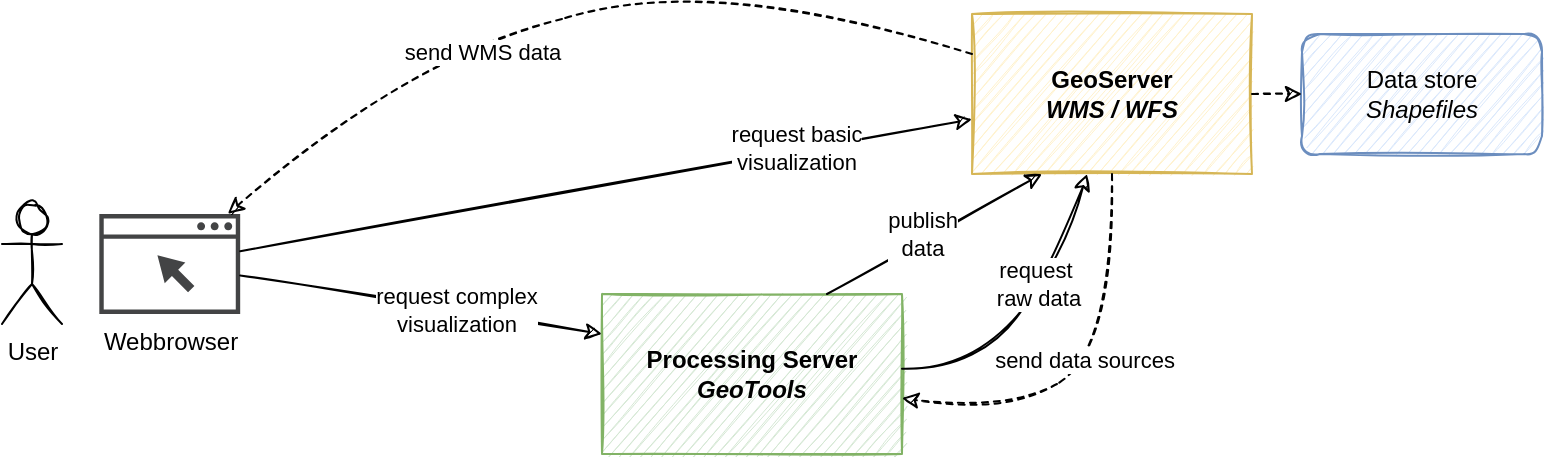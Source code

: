 <mxfile version="15.5.5" type="device" pages="2"><diagram id="0dMP1I-xlTqSthNL8A89" name="Architecture"><mxGraphModel dx="1185" dy="662" grid="1" gridSize="10" guides="1" tooltips="1" connect="1" arrows="1" fold="1" page="1" pageScale="1" pageWidth="1169" pageHeight="827" math="0" shadow="0"><root><mxCell id="0"/><mxCell id="1" parent="0"/><mxCell id="lEQznhu-WWwD6MW_zqEb-1" value="User" style="shape=umlActor;verticalLabelPosition=bottom;verticalAlign=top;html=1;outlineConnect=0;sketch=1;" parent="1" vertex="1"><mxGeometry x="30" y="325" width="30" height="60" as="geometry"/></mxCell><mxCell id="lEQznhu-WWwD6MW_zqEb-2" value="Webbrowser" style="sketch=0;pointerEvents=1;shadow=0;dashed=0;html=1;strokeColor=none;fillColor=#434445;aspect=fixed;labelPosition=center;verticalLabelPosition=bottom;verticalAlign=top;align=center;outlineConnect=0;shape=mxgraph.vvd.web_browser;" parent="1" vertex="1"><mxGeometry x="78.66" y="330" width="70.43" height="50" as="geometry"/></mxCell><mxCell id="lEQznhu-WWwD6MW_zqEb-3" value="&lt;b&gt;GeoServer&lt;br&gt;&lt;i&gt;WMS / WFS&lt;/i&gt;&lt;/b&gt;" style="rounded=0;whiteSpace=wrap;html=1;sketch=1;fillColor=#fff2cc;strokeColor=#d6b656;" parent="1" vertex="1"><mxGeometry x="515" y="230" width="140" height="80" as="geometry"/></mxCell><mxCell id="lEQznhu-WWwD6MW_zqEb-4" value="Data store&lt;br&gt;&lt;i&gt;Shapefiles&lt;/i&gt;" style="rounded=1;whiteSpace=wrap;html=1;sketch=1;fillColor=#dae8fc;strokeColor=#6c8ebf;" parent="1" vertex="1"><mxGeometry x="680" y="240" width="120" height="60" as="geometry"/></mxCell><mxCell id="lEQznhu-WWwD6MW_zqEb-5" value="&lt;b&gt;Processing Server&lt;br&gt;&lt;/b&gt;&lt;div&gt;&lt;b&gt;&lt;i&gt;GeoTools&lt;/i&gt;&lt;/b&gt;&lt;/div&gt;" style="rounded=0;whiteSpace=wrap;html=1;sketch=1;fillColor=#d5e8d4;strokeColor=#82b366;" parent="1" vertex="1"><mxGeometry x="330" y="370" width="150" height="80" as="geometry"/></mxCell><mxCell id="lEQznhu-WWwD6MW_zqEb-6" value="" style="endArrow=classic;html=1;rounded=0;sketch=1;" parent="1" source="lEQznhu-WWwD6MW_zqEb-2" target="lEQznhu-WWwD6MW_zqEb-3" edge="1"><mxGeometry width="50" height="50" relative="1" as="geometry"><mxPoint x="440" y="480" as="sourcePoint"/><mxPoint x="490" y="430" as="targetPoint"/></mxGeometry></mxCell><mxCell id="lEQznhu-WWwD6MW_zqEb-7" value="request basic&lt;br&gt;visualization" style="edgeLabel;html=1;align=center;verticalAlign=middle;resizable=0;points=[];" parent="lEQznhu-WWwD6MW_zqEb-6" vertex="1" connectable="0"><mxGeometry x="0.519" y="2" relative="1" as="geometry"><mxPoint as="offset"/></mxGeometry></mxCell><mxCell id="lEQznhu-WWwD6MW_zqEb-8" value="" style="curved=1;endArrow=classic;html=1;rounded=0;sketch=1;exitX=0;exitY=0.25;exitDx=0;exitDy=0;dashed=1;" parent="1" source="lEQznhu-WWwD6MW_zqEb-3" target="lEQznhu-WWwD6MW_zqEb-2" edge="1"><mxGeometry width="50" height="50" relative="1" as="geometry"><mxPoint x="440" y="480" as="sourcePoint"/><mxPoint x="490" y="430" as="targetPoint"/><Array as="points"><mxPoint x="390" y="210"/><mxPoint x="230" y="255"/></Array></mxGeometry></mxCell><mxCell id="lEQznhu-WWwD6MW_zqEb-9" value="send WMS data" style="edgeLabel;html=1;align=center;verticalAlign=middle;resizable=0;points=[];" parent="lEQznhu-WWwD6MW_zqEb-8" vertex="1" connectable="0"><mxGeometry x="0.25" y="4" relative="1" as="geometry"><mxPoint y="1" as="offset"/></mxGeometry></mxCell><mxCell id="lEQznhu-WWwD6MW_zqEb-10" value="" style="endArrow=classic;html=1;rounded=0;sketch=1;entryX=0;entryY=0.25;entryDx=0;entryDy=0;" parent="1" source="lEQznhu-WWwD6MW_zqEb-2" target="lEQznhu-WWwD6MW_zqEb-5" edge="1"><mxGeometry width="50" height="50" relative="1" as="geometry"><mxPoint x="440" y="480" as="sourcePoint"/><mxPoint x="490" y="430" as="targetPoint"/></mxGeometry></mxCell><mxCell id="lEQznhu-WWwD6MW_zqEb-11" value="request complex&lt;br&gt;visualization" style="edgeLabel;html=1;align=center;verticalAlign=middle;resizable=0;points=[];" parent="lEQznhu-WWwD6MW_zqEb-10" vertex="1" connectable="0"><mxGeometry x="0.197" relative="1" as="geometry"><mxPoint as="offset"/></mxGeometry></mxCell><mxCell id="lEQznhu-WWwD6MW_zqEb-13" value="" style="endArrow=classic;html=1;rounded=0;sketch=1;dashed=1;" parent="1" source="lEQznhu-WWwD6MW_zqEb-3" target="lEQznhu-WWwD6MW_zqEb-4" edge="1"><mxGeometry width="50" height="50" relative="1" as="geometry"><mxPoint x="440" y="480" as="sourcePoint"/><mxPoint x="490" y="430" as="targetPoint"/></mxGeometry></mxCell><mxCell id="lEQznhu-WWwD6MW_zqEb-16" value="" style="endArrow=classic;html=1;rounded=0;sketch=1;exitX=0.75;exitY=0;exitDx=0;exitDy=0;entryX=0.25;entryY=1;entryDx=0;entryDy=0;" parent="1" source="lEQznhu-WWwD6MW_zqEb-5" target="lEQznhu-WWwD6MW_zqEb-3" edge="1"><mxGeometry width="50" height="50" relative="1" as="geometry"><mxPoint x="440" y="480" as="sourcePoint"/><mxPoint x="490" y="430" as="targetPoint"/></mxGeometry></mxCell><mxCell id="lEQznhu-WWwD6MW_zqEb-17" value="publish&lt;br&gt;data" style="edgeLabel;html=1;align=center;verticalAlign=middle;resizable=0;points=[];" parent="lEQznhu-WWwD6MW_zqEb-16" vertex="1" connectable="0"><mxGeometry x="0.296" y="1" relative="1" as="geometry"><mxPoint x="-22" y="10" as="offset"/></mxGeometry></mxCell><mxCell id="PAUs6FQUcNh_SSBDJtSK-2" value="" style="curved=1;endArrow=classic;html=1;sketch=1;" parent="1" source="lEQznhu-WWwD6MW_zqEb-5" target="lEQznhu-WWwD6MW_zqEb-3" edge="1"><mxGeometry width="50" height="50" relative="1" as="geometry"><mxPoint x="560" y="400" as="sourcePoint"/><mxPoint x="610" y="350" as="targetPoint"/><Array as="points"><mxPoint x="520" y="406"/><mxPoint x="560" y="350"/></Array></mxGeometry></mxCell><mxCell id="PAUs6FQUcNh_SSBDJtSK-3" value="request&amp;nbsp;&lt;br&gt;raw data" style="edgeLabel;html=1;align=center;verticalAlign=middle;resizable=0;points=[];" parent="PAUs6FQUcNh_SSBDJtSK-2" vertex="1" connectable="0"><mxGeometry x="0.19" y="1" relative="1" as="geometry"><mxPoint as="offset"/></mxGeometry></mxCell><mxCell id="PAUs6FQUcNh_SSBDJtSK-4" value="" style="curved=1;endArrow=classic;html=1;sketch=1;dashed=1;" parent="1" source="lEQznhu-WWwD6MW_zqEb-3" target="lEQznhu-WWwD6MW_zqEb-5" edge="1"><mxGeometry width="50" height="50" relative="1" as="geometry"><mxPoint x="560" y="400" as="sourcePoint"/><mxPoint x="610" y="350" as="targetPoint"/><Array as="points"><mxPoint x="585" y="400"/><mxPoint x="530" y="430"/></Array></mxGeometry></mxCell><mxCell id="PAUs6FQUcNh_SSBDJtSK-5" value="send data sources" style="edgeLabel;html=1;align=center;verticalAlign=middle;resizable=0;points=[];" parent="PAUs6FQUcNh_SSBDJtSK-4" vertex="1" connectable="0"><mxGeometry x="0.024" y="-5" relative="1" as="geometry"><mxPoint as="offset"/></mxGeometry></mxCell></root></mxGraphModel></diagram><diagram id="GklSJmvoTcSZDW7z-Zrw" name="Architecture - flow"><mxGraphModel dx="1422" dy="794" grid="1" gridSize="10" guides="1" tooltips="1" connect="1" arrows="1" fold="1" page="1" pageScale="1" pageWidth="1169" pageHeight="827" math="0" shadow="0"><root><mxCell id="AC3bme4cTDqJdS_h-PVP-0"/><mxCell id="AC3bme4cTDqJdS_h-PVP-1" parent="AC3bme4cTDqJdS_h-PVP-0"/><mxCell id="AC3bme4cTDqJdS_h-PVP-2" value="User" style="shape=umlActor;verticalLabelPosition=bottom;verticalAlign=top;html=1;outlineConnect=0;sketch=1;" vertex="1" parent="AC3bme4cTDqJdS_h-PVP-1"><mxGeometry x="30" y="325" width="30" height="60" as="geometry"/></mxCell><mxCell id="AC3bme4cTDqJdS_h-PVP-3" value="Webbrowser" style="sketch=0;pointerEvents=1;shadow=0;dashed=0;html=1;strokeColor=none;fillColor=#434445;aspect=fixed;labelPosition=center;verticalLabelPosition=bottom;verticalAlign=top;align=center;outlineConnect=0;shape=mxgraph.vvd.web_browser;" vertex="1" parent="AC3bme4cTDqJdS_h-PVP-1"><mxGeometry x="78.66" y="330" width="70.43" height="50" as="geometry"/></mxCell><mxCell id="AC3bme4cTDqJdS_h-PVP-4" value="&lt;b&gt;GeoServer&lt;br&gt;&lt;i&gt;WMS / WFS&lt;/i&gt;&lt;/b&gt;" style="rounded=0;whiteSpace=wrap;html=1;sketch=1;fillColor=#fff2cc;strokeColor=#d6b656;" vertex="1" parent="AC3bme4cTDqJdS_h-PVP-1"><mxGeometry x="515" y="230" width="140" height="80" as="geometry"/></mxCell><mxCell id="AC3bme4cTDqJdS_h-PVP-5" value="Data store&lt;br&gt;&lt;i&gt;Shapefiles&lt;/i&gt;" style="rounded=1;whiteSpace=wrap;html=1;sketch=1;fillColor=#dae8fc;strokeColor=#6c8ebf;" vertex="1" parent="AC3bme4cTDqJdS_h-PVP-1"><mxGeometry x="680" y="240" width="120" height="60" as="geometry"/></mxCell><mxCell id="AC3bme4cTDqJdS_h-PVP-6" value="&lt;b&gt;Processing Server&lt;br&gt;&lt;/b&gt;&lt;div&gt;&lt;b&gt;&lt;i&gt;GeoTools&lt;/i&gt;&lt;/b&gt;&lt;/div&gt;" style="rounded=0;whiteSpace=wrap;html=1;sketch=1;fillColor=#d5e8d4;strokeColor=#82b366;" vertex="1" parent="AC3bme4cTDqJdS_h-PVP-1"><mxGeometry x="330" y="370" width="150" height="80" as="geometry"/></mxCell><mxCell id="AC3bme4cTDqJdS_h-PVP-7" value="" style="endArrow=classic;html=1;rounded=0;sketch=1;" edge="1" parent="AC3bme4cTDqJdS_h-PVP-1" source="AC3bme4cTDqJdS_h-PVP-3" target="AC3bme4cTDqJdS_h-PVP-4"><mxGeometry width="50" height="50" relative="1" as="geometry"><mxPoint x="440" y="480" as="sourcePoint"/><mxPoint x="490" y="430" as="targetPoint"/></mxGeometry></mxCell><mxCell id="AC3bme4cTDqJdS_h-PVP-8" value="request basic&lt;br&gt;visualization" style="edgeLabel;html=1;align=center;verticalAlign=middle;resizable=0;points=[];" vertex="1" connectable="0" parent="AC3bme4cTDqJdS_h-PVP-7"><mxGeometry x="0.519" y="2" relative="1" as="geometry"><mxPoint as="offset"/></mxGeometry></mxCell><mxCell id="AC3bme4cTDqJdS_h-PVP-9" value="" style="curved=1;endArrow=classic;html=1;rounded=0;sketch=1;exitX=0;exitY=0.25;exitDx=0;exitDy=0;dashed=1;" edge="1" parent="AC3bme4cTDqJdS_h-PVP-1" source="AC3bme4cTDqJdS_h-PVP-4" target="AC3bme4cTDqJdS_h-PVP-3"><mxGeometry width="50" height="50" relative="1" as="geometry"><mxPoint x="440" y="480" as="sourcePoint"/><mxPoint x="490" y="430" as="targetPoint"/><Array as="points"><mxPoint x="390" y="210"/><mxPoint x="230" y="255"/></Array></mxGeometry></mxCell><mxCell id="AC3bme4cTDqJdS_h-PVP-10" value="send WMS data" style="edgeLabel;html=1;align=center;verticalAlign=middle;resizable=0;points=[];" vertex="1" connectable="0" parent="AC3bme4cTDqJdS_h-PVP-9"><mxGeometry x="0.25" y="4" relative="1" as="geometry"><mxPoint y="1" as="offset"/></mxGeometry></mxCell><mxCell id="AC3bme4cTDqJdS_h-PVP-11" value="" style="endArrow=classic;html=1;rounded=0;sketch=1;entryX=0;entryY=0.25;entryDx=0;entryDy=0;" edge="1" parent="AC3bme4cTDqJdS_h-PVP-1" source="AC3bme4cTDqJdS_h-PVP-3" target="AC3bme4cTDqJdS_h-PVP-6"><mxGeometry width="50" height="50" relative="1" as="geometry"><mxPoint x="440" y="480" as="sourcePoint"/><mxPoint x="490" y="430" as="targetPoint"/></mxGeometry></mxCell><mxCell id="AC3bme4cTDqJdS_h-PVP-12" value="request complex&lt;br&gt;visualization" style="edgeLabel;html=1;align=center;verticalAlign=middle;resizable=0;points=[];" vertex="1" connectable="0" parent="AC3bme4cTDqJdS_h-PVP-11"><mxGeometry x="0.197" relative="1" as="geometry"><mxPoint as="offset"/></mxGeometry></mxCell><mxCell id="AC3bme4cTDqJdS_h-PVP-13" value="" style="endArrow=classic;html=1;rounded=0;sketch=1;dashed=1;" edge="1" parent="AC3bme4cTDqJdS_h-PVP-1" source="AC3bme4cTDqJdS_h-PVP-4" target="AC3bme4cTDqJdS_h-PVP-5"><mxGeometry width="50" height="50" relative="1" as="geometry"><mxPoint x="440" y="480" as="sourcePoint"/><mxPoint x="490" y="430" as="targetPoint"/></mxGeometry></mxCell><mxCell id="AC3bme4cTDqJdS_h-PVP-14" value="" style="endArrow=classic;html=1;rounded=0;sketch=1;exitX=0.75;exitY=0;exitDx=0;exitDy=0;entryX=0.25;entryY=1;entryDx=0;entryDy=0;" edge="1" parent="AC3bme4cTDqJdS_h-PVP-1" source="AC3bme4cTDqJdS_h-PVP-6" target="AC3bme4cTDqJdS_h-PVP-4"><mxGeometry width="50" height="50" relative="1" as="geometry"><mxPoint x="440" y="480" as="sourcePoint"/><mxPoint x="490" y="430" as="targetPoint"/></mxGeometry></mxCell><mxCell id="AC3bme4cTDqJdS_h-PVP-15" value="publish&lt;br&gt;data" style="edgeLabel;html=1;align=center;verticalAlign=middle;resizable=0;points=[];" vertex="1" connectable="0" parent="AC3bme4cTDqJdS_h-PVP-14"><mxGeometry x="0.296" y="1" relative="1" as="geometry"><mxPoint x="-22" y="10" as="offset"/></mxGeometry></mxCell><mxCell id="AC3bme4cTDqJdS_h-PVP-16" value="" style="curved=1;endArrow=classic;html=1;sketch=1;" edge="1" parent="AC3bme4cTDqJdS_h-PVP-1" source="AC3bme4cTDqJdS_h-PVP-6" target="AC3bme4cTDqJdS_h-PVP-4"><mxGeometry width="50" height="50" relative="1" as="geometry"><mxPoint x="560" y="400" as="sourcePoint"/><mxPoint x="610" y="350" as="targetPoint"/><Array as="points"><mxPoint x="520" y="406"/><mxPoint x="560" y="350"/></Array></mxGeometry></mxCell><mxCell id="AC3bme4cTDqJdS_h-PVP-17" value="request&amp;nbsp;&lt;br&gt;raw data" style="edgeLabel;html=1;align=center;verticalAlign=middle;resizable=0;points=[];" vertex="1" connectable="0" parent="AC3bme4cTDqJdS_h-PVP-16"><mxGeometry x="0.19" y="1" relative="1" as="geometry"><mxPoint as="offset"/></mxGeometry></mxCell><mxCell id="AC3bme4cTDqJdS_h-PVP-18" value="" style="curved=1;endArrow=classic;html=1;sketch=1;dashed=1;" edge="1" parent="AC3bme4cTDqJdS_h-PVP-1" source="AC3bme4cTDqJdS_h-PVP-4" target="AC3bme4cTDqJdS_h-PVP-6"><mxGeometry width="50" height="50" relative="1" as="geometry"><mxPoint x="560" y="400" as="sourcePoint"/><mxPoint x="610" y="350" as="targetPoint"/><Array as="points"><mxPoint x="585" y="400"/><mxPoint x="530" y="430"/></Array></mxGeometry></mxCell><mxCell id="AC3bme4cTDqJdS_h-PVP-19" value="send data sources" style="edgeLabel;html=1;align=center;verticalAlign=middle;resizable=0;points=[];" vertex="1" connectable="0" parent="AC3bme4cTDqJdS_h-PVP-18"><mxGeometry x="0.024" y="-5" relative="1" as="geometry"><mxPoint as="offset"/></mxGeometry></mxCell><mxCell id="AC3bme4cTDqJdS_h-PVP-20" value="1" style="ellipse;whiteSpace=wrap;html=1;aspect=fixed;fillColor=#f8cecc;strokeColor=#b85450;" vertex="1" parent="AC3bme4cTDqJdS_h-PVP-1"><mxGeometry x="250" y="345" width="20" height="20" as="geometry"/></mxCell><mxCell id="AC3bme4cTDqJdS_h-PVP-21" value="2" style="ellipse;whiteSpace=wrap;html=1;aspect=fixed;fillColor=#f8cecc;strokeColor=#b85450;" vertex="1" parent="AC3bme4cTDqJdS_h-PVP-1"><mxGeometry x="500" y="360" width="20" height="20" as="geometry"/></mxCell><mxCell id="AC3bme4cTDqJdS_h-PVP-22" value="3" style="ellipse;whiteSpace=wrap;html=1;aspect=fixed;fillColor=#f8cecc;strokeColor=#b85450;" vertex="1" parent="AC3bme4cTDqJdS_h-PVP-1"><mxGeometry x="590" y="370" width="20" height="20" as="geometry"/></mxCell><mxCell id="AC3bme4cTDqJdS_h-PVP-23" value="4" style="ellipse;whiteSpace=wrap;html=1;aspect=fixed;fillColor=#f8cecc;strokeColor=#b85450;" vertex="1" parent="AC3bme4cTDqJdS_h-PVP-1"><mxGeometry x="450" y="330" width="20" height="20" as="geometry"/></mxCell><mxCell id="AC3bme4cTDqJdS_h-PVP-24" value="5" style="ellipse;whiteSpace=wrap;html=1;aspect=fixed;fillColor=#f8cecc;strokeColor=#b85450;" vertex="1" parent="AC3bme4cTDqJdS_h-PVP-1"><mxGeometry x="395" y="260" width="20" height="20" as="geometry"/></mxCell><mxCell id="AC3bme4cTDqJdS_h-PVP-25" value="6" style="ellipse;whiteSpace=wrap;html=1;aspect=fixed;fillColor=#f8cecc;strokeColor=#b85450;" vertex="1" parent="AC3bme4cTDqJdS_h-PVP-1"><mxGeometry x="240" y="220" width="20" height="20" as="geometry"/></mxCell></root></mxGraphModel></diagram></mxfile>